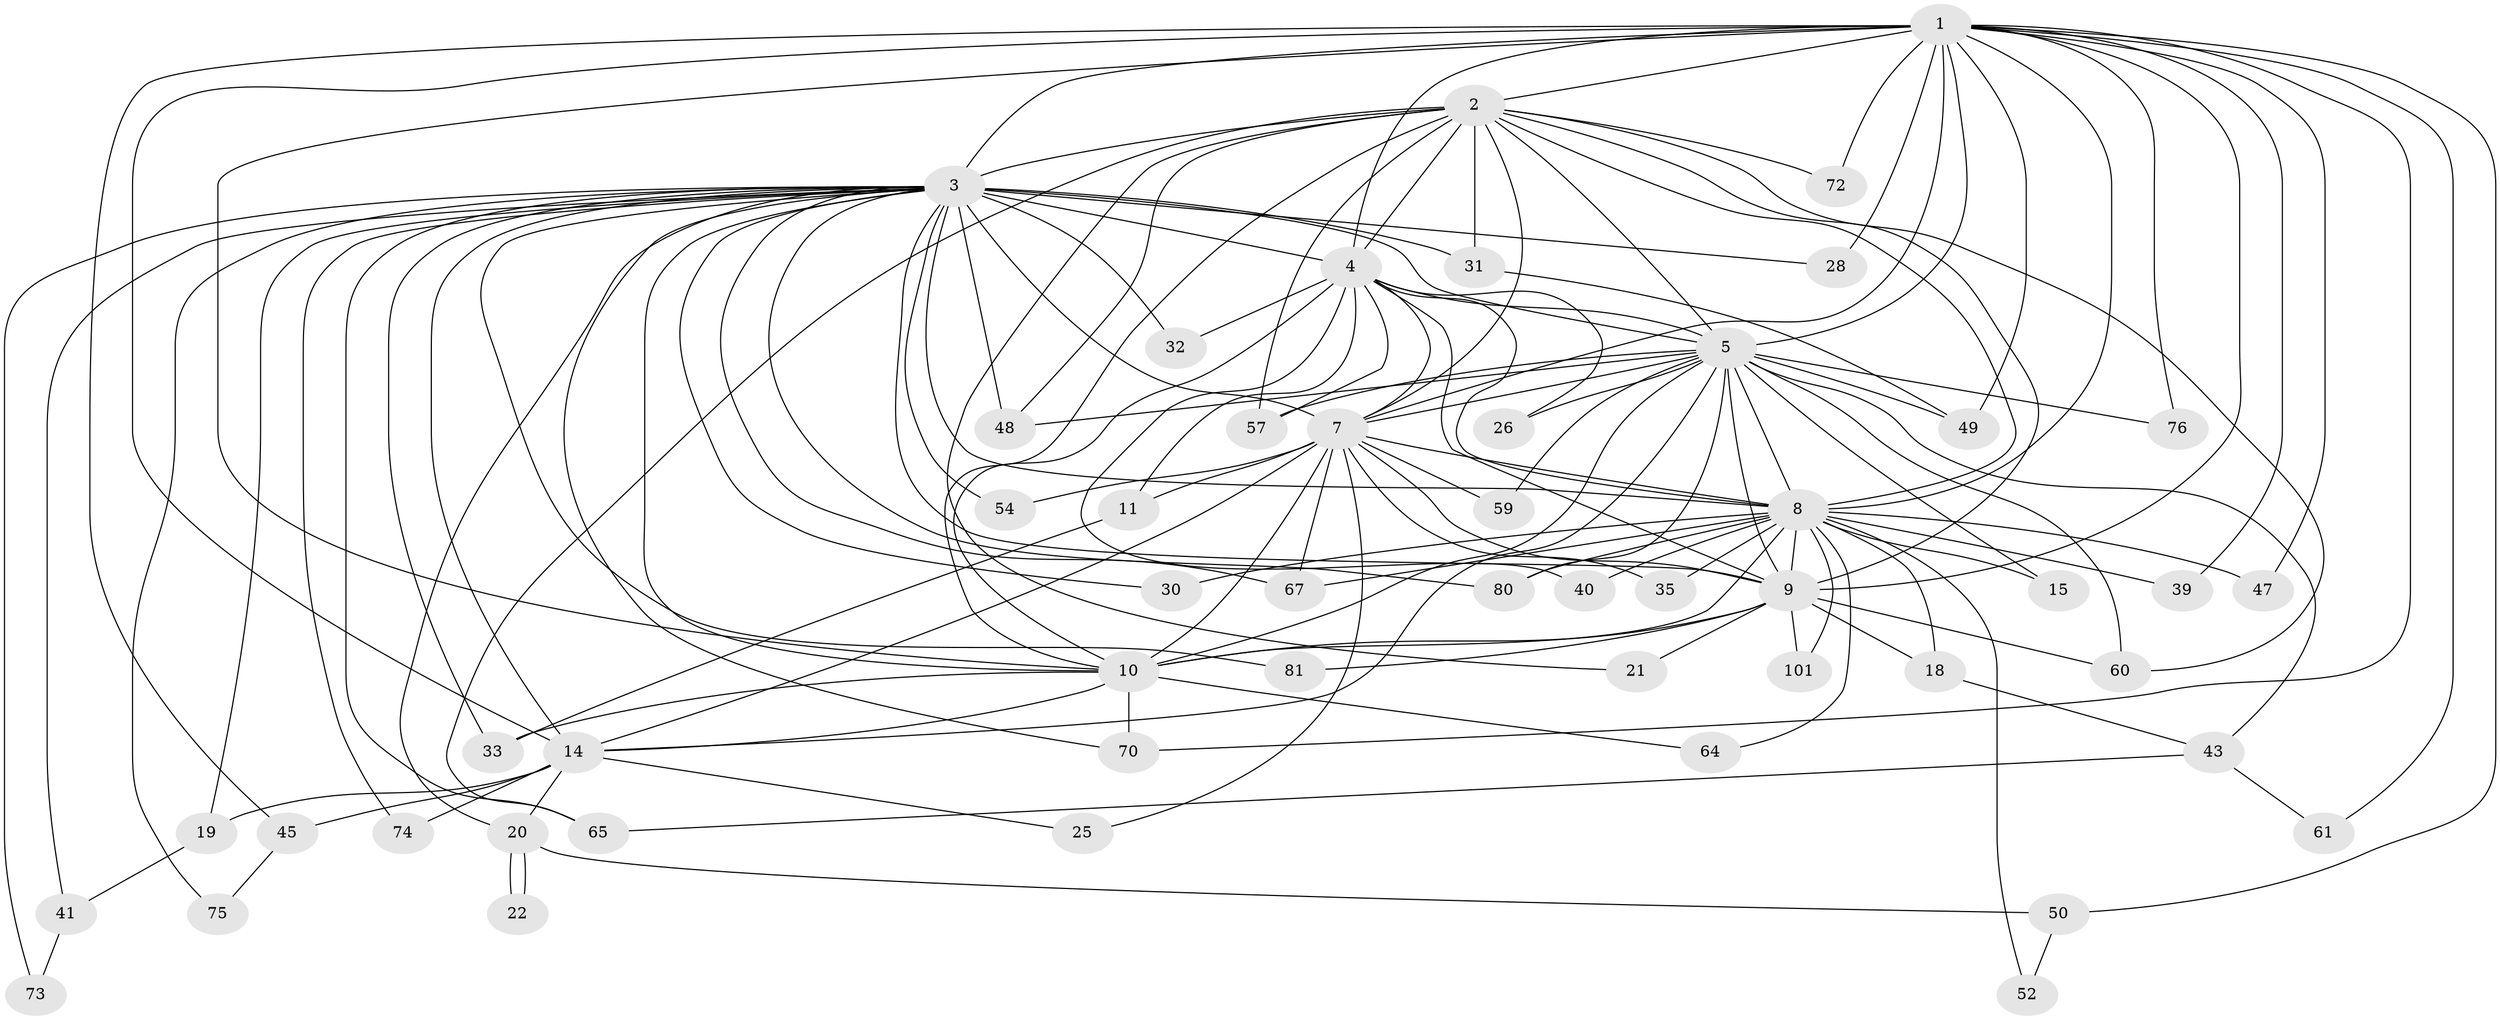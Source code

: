 // original degree distribution, {23: 0.01904761904761905, 18: 0.009523809523809525, 20: 0.01904761904761905, 15: 0.01904761904761905, 34: 0.009523809523809525, 19: 0.01904761904761905, 3: 0.19047619047619047, 7: 0.009523809523809525, 5: 0.01904761904761905, 12: 0.009523809523809525, 2: 0.5619047619047619, 6: 0.01904761904761905, 9: 0.009523809523809525, 4: 0.08571428571428572}
// Generated by graph-tools (version 1.1) at 2025/14/03/09/25 04:14:10]
// undirected, 52 vertices, 134 edges
graph export_dot {
graph [start="1"]
  node [color=gray90,style=filled];
  1 [super="+17"];
  2 [super="+95+86+53+37+27+16"];
  3 [super="+6+63+71+12+68+62"];
  4;
  5 [super="+13+23+98+46"];
  7;
  8 [super="+51"];
  9;
  10 [super="+96"];
  11;
  14 [super="+56+102+100+69+58+44"];
  15;
  18;
  19;
  20;
  21;
  22;
  25;
  26;
  28 [super="+89"];
  30;
  31;
  32;
  33 [super="+93+34"];
  35;
  39;
  40;
  41;
  43;
  45;
  47;
  48 [super="+92"];
  49 [super="+84+55"];
  50;
  52;
  54;
  57 [super="+85"];
  59 [super="+88"];
  60 [super="+79"];
  61;
  64;
  65 [super="+91"];
  67 [super="+78"];
  70 [super="+94"];
  72;
  73;
  74;
  75;
  76;
  80 [super="+104"];
  81;
  101;
  1 -- 2 [weight=2];
  1 -- 3 [weight=4];
  1 -- 4;
  1 -- 5 [weight=2];
  1 -- 7;
  1 -- 8 [weight=2];
  1 -- 9;
  1 -- 10;
  1 -- 14;
  1 -- 28 [weight=2];
  1 -- 39;
  1 -- 47;
  1 -- 49 [weight=2];
  1 -- 50;
  1 -- 70;
  1 -- 72;
  1 -- 76;
  1 -- 45;
  1 -- 61;
  2 -- 3 [weight=5];
  2 -- 4;
  2 -- 5 [weight=2];
  2 -- 7;
  2 -- 8 [weight=2];
  2 -- 9 [weight=3];
  2 -- 10;
  2 -- 21;
  2 -- 31 [weight=2];
  2 -- 72;
  2 -- 48;
  2 -- 65;
  2 -- 57;
  2 -- 60;
  3 -- 4 [weight=2];
  3 -- 5 [weight=7];
  3 -- 7 [weight=4];
  3 -- 8 [weight=2];
  3 -- 9 [weight=4];
  3 -- 10 [weight=3];
  3 -- 54;
  3 -- 81;
  3 -- 74;
  3 -- 75;
  3 -- 14 [weight=3];
  3 -- 80;
  3 -- 19;
  3 -- 20;
  3 -- 28;
  3 -- 30;
  3 -- 31;
  3 -- 32 [weight=2];
  3 -- 33 [weight=2];
  3 -- 41;
  3 -- 48;
  3 -- 65;
  3 -- 70;
  3 -- 73;
  3 -- 67;
  4 -- 5 [weight=2];
  4 -- 7;
  4 -- 8;
  4 -- 9;
  4 -- 10;
  4 -- 11;
  4 -- 26;
  4 -- 32;
  4 -- 40;
  4 -- 57;
  5 -- 7;
  5 -- 8;
  5 -- 9 [weight=2];
  5 -- 10 [weight=2];
  5 -- 15;
  5 -- 26;
  5 -- 59 [weight=2];
  5 -- 76;
  5 -- 60;
  5 -- 80;
  5 -- 14 [weight=2];
  5 -- 43;
  5 -- 48 [weight=2];
  5 -- 49;
  5 -- 57;
  7 -- 8;
  7 -- 9;
  7 -- 10;
  7 -- 11;
  7 -- 25;
  7 -- 35;
  7 -- 54;
  7 -- 67;
  7 -- 59;
  7 -- 14 [weight=2];
  8 -- 9;
  8 -- 10;
  8 -- 15;
  8 -- 18;
  8 -- 30;
  8 -- 35;
  8 -- 39;
  8 -- 40;
  8 -- 47;
  8 -- 52;
  8 -- 64;
  8 -- 67;
  8 -- 80;
  8 -- 101;
  9 -- 10;
  9 -- 18;
  9 -- 21;
  9 -- 60;
  9 -- 81;
  9 -- 101;
  10 -- 33;
  10 -- 64;
  10 -- 70;
  10 -- 14;
  11 -- 33;
  14 -- 19;
  14 -- 20;
  14 -- 25;
  14 -- 45;
  14 -- 74;
  18 -- 43;
  19 -- 41;
  20 -- 22;
  20 -- 22;
  20 -- 50;
  31 -- 49;
  41 -- 73;
  43 -- 61;
  43 -- 65;
  45 -- 75;
  50 -- 52;
}
